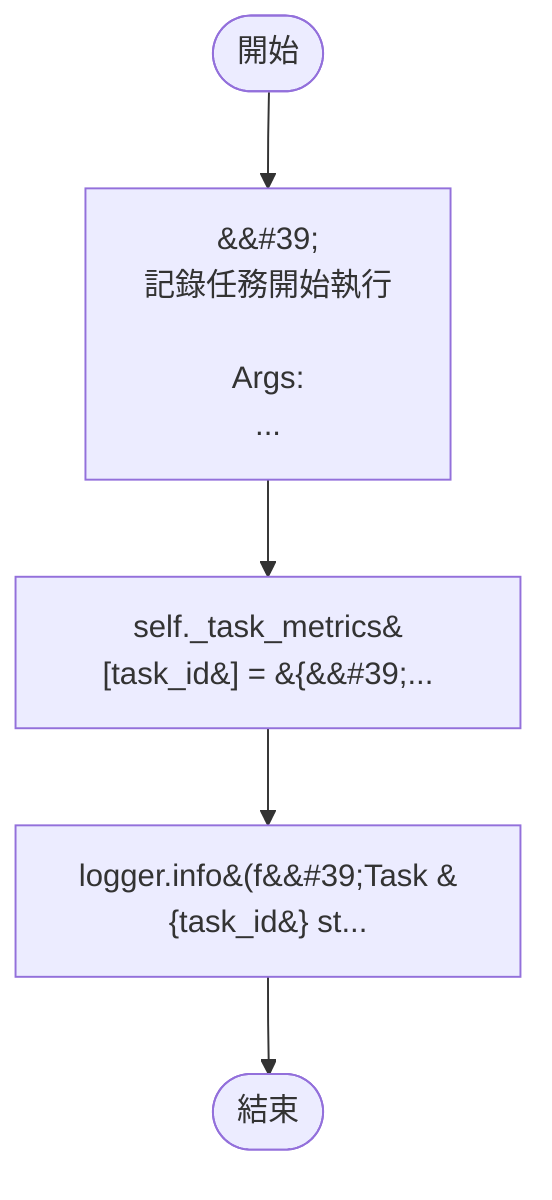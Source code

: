 flowchart TB
    n1([開始])
    n2([結束])
    n3[&amp;&#35;39;\n        記錄任務開始執行\n\n        Args:\n       ...]
    n4[self._task_metrics&#91;task_id&#93; = &#123;&amp;&#35;39;...]
    n5[logger.info&#40;f&amp;&#35;39;Task &#123;task_id&#125; st...]
    n1 --> n3
    n3 --> n4
    n4 --> n5
    n5 --> n2
